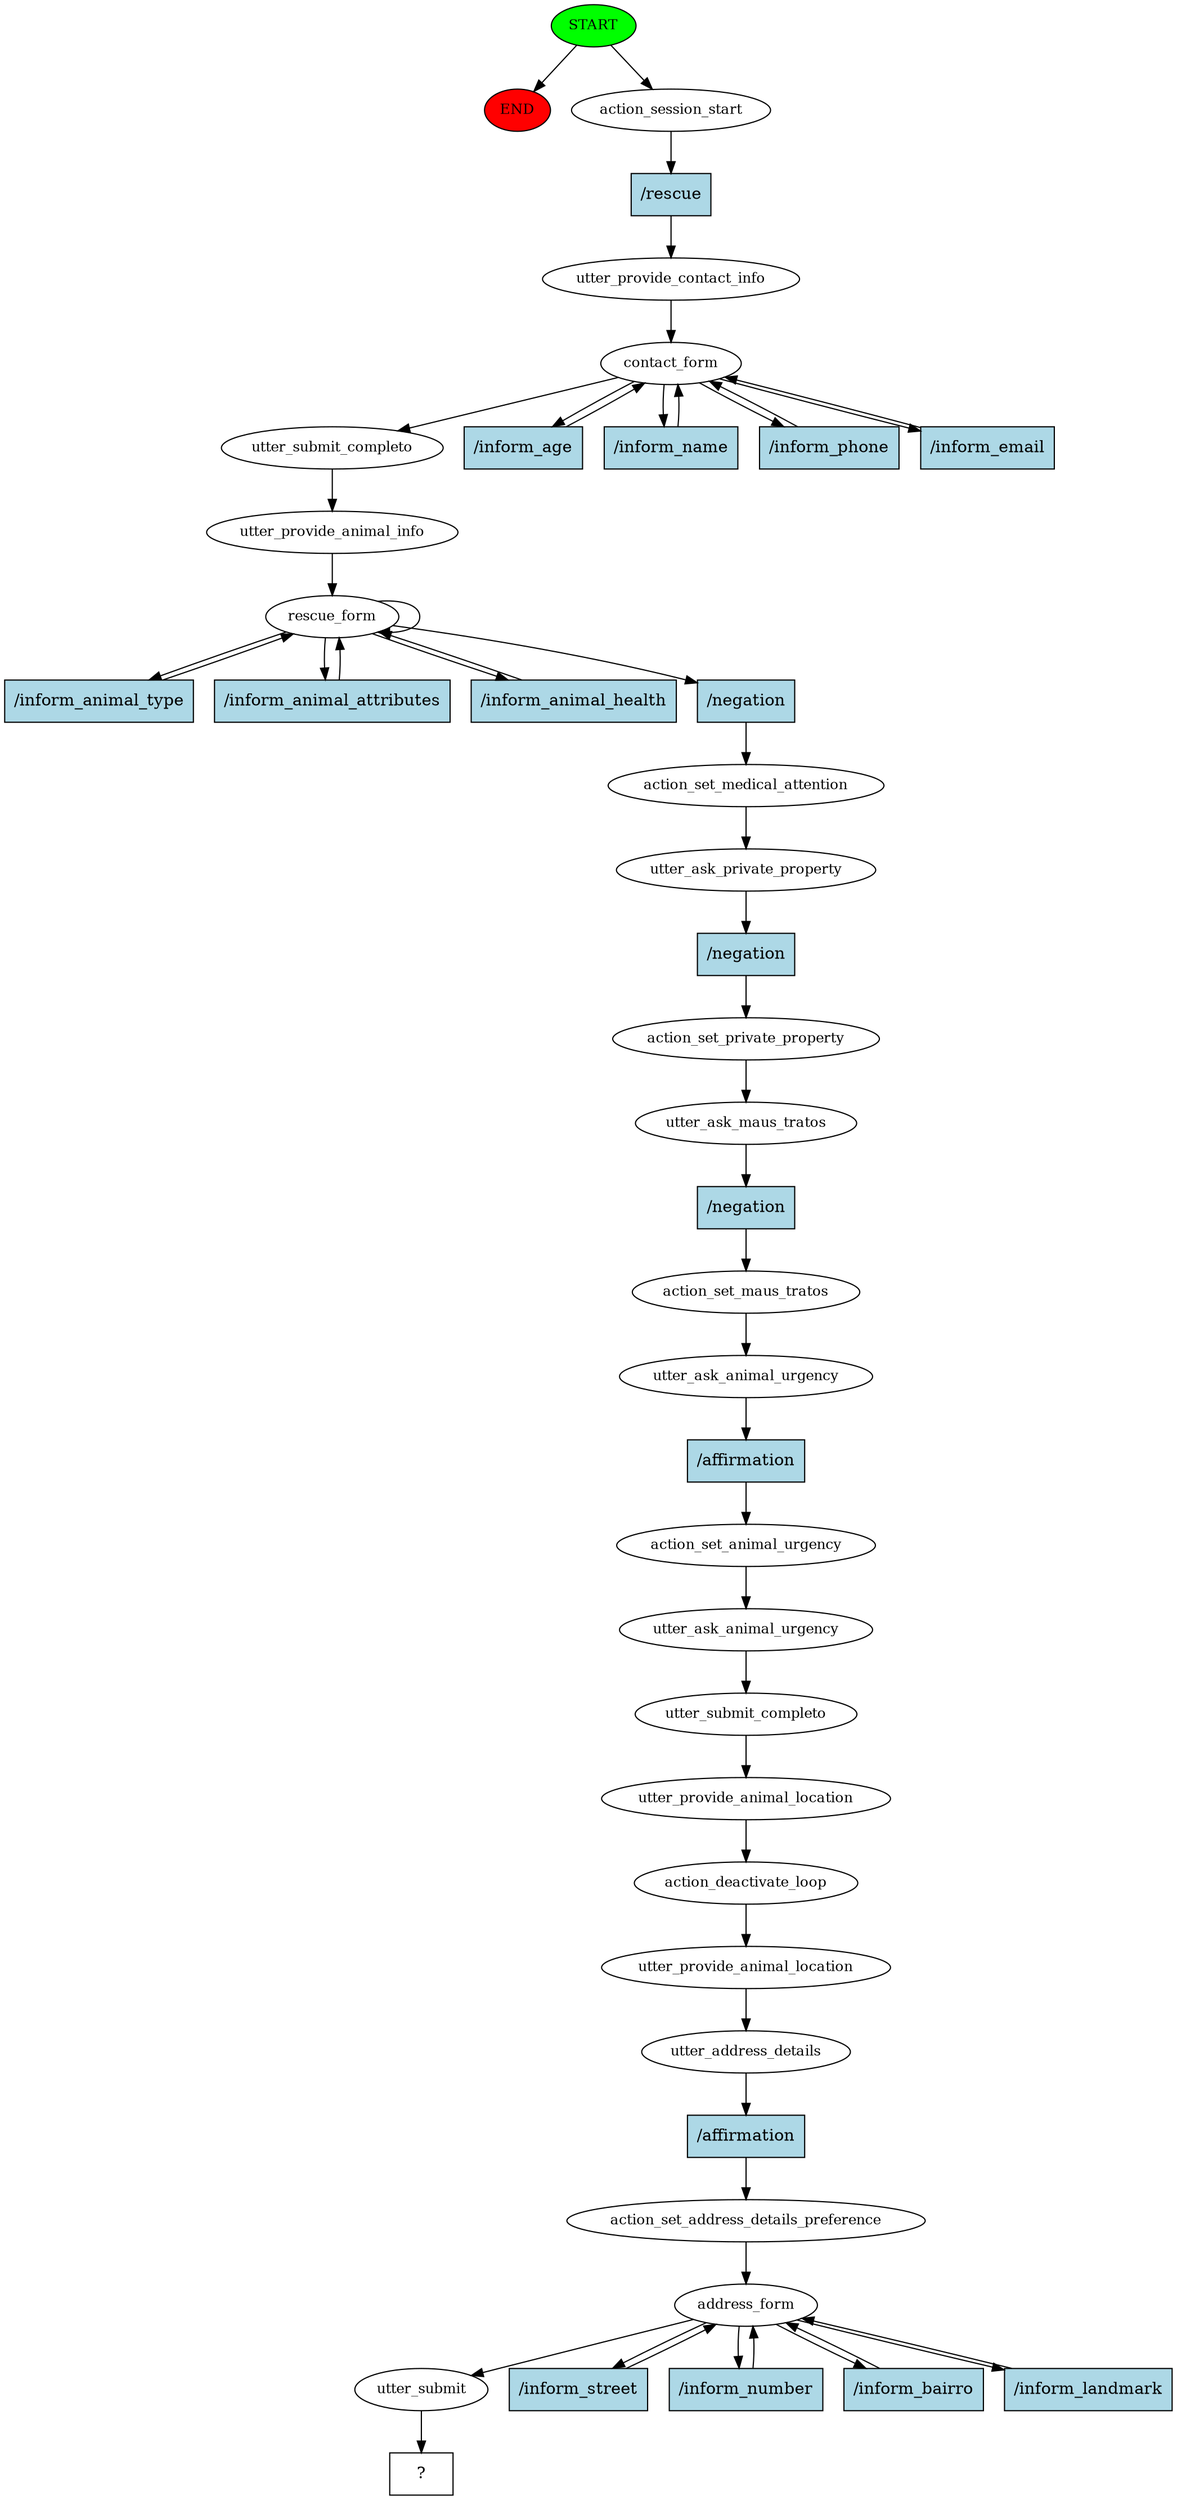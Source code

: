 digraph  {
0 [class="start active", fillcolor=green, fontsize=12, label=START, style=filled];
"-1" [class=end, fillcolor=red, fontsize=12, label=END, style=filled];
1 [class=active, fontsize=12, label=action_session_start];
2 [class=active, fontsize=12, label=utter_provide_contact_info];
3 [class=active, fontsize=12, label=contact_form];
8 [class=active, fontsize=12, label=utter_submit_completo];
9 [class=active, fontsize=12, label=utter_provide_animal_info];
10 [class=active, fontsize=12, label=rescue_form];
18 [class=active, fontsize=12, label=action_set_medical_attention];
19 [class=active, fontsize=12, label=utter_ask_private_property];
20 [class=active, fontsize=12, label=action_set_private_property];
21 [class=active, fontsize=12, label=utter_ask_maus_tratos];
22 [class=active, fontsize=12, label=action_set_maus_tratos];
23 [class=active, fontsize=12, label=utter_ask_animal_urgency];
24 [class=active, fontsize=12, label=action_set_animal_urgency];
25 [class=active, fontsize=12, label=utter_ask_animal_urgency];
26 [class=active, fontsize=12, label=utter_submit_completo];
27 [class=active, fontsize=12, label=utter_provide_animal_location];
28 [class=active, fontsize=12, label=action_deactivate_loop];
29 [class=active, fontsize=12, label=utter_provide_animal_location];
30 [class=active, fontsize=12, label=utter_address_details];
31 [class=active, fontsize=12, label=action_set_address_details_preference];
32 [class=active, fontsize=12, label=address_form];
37 [class=active, fontsize=12, label=utter_submit];
38 [class="intent dashed active", label="  ?  ", shape=rect];
39 [class="intent active", fillcolor=lightblue, label="/rescue", shape=rect, style=filled];
40 [class="intent active", fillcolor=lightblue, label="/inform_age", shape=rect, style=filled];
41 [class="intent active", fillcolor=lightblue, label="/inform_name", shape=rect, style=filled];
42 [class="intent active", fillcolor=lightblue, label="/inform_phone", shape=rect, style=filled];
43 [class="intent active", fillcolor=lightblue, label="/inform_email", shape=rect, style=filled];
44 [class="intent active", fillcolor=lightblue, label="/inform_animal_type", shape=rect, style=filled];
45 [class="intent active", fillcolor=lightblue, label="/inform_animal_attributes", shape=rect, style=filled];
46 [class="intent active", fillcolor=lightblue, label="/inform_animal_health", shape=rect, style=filled];
47 [class="intent active", fillcolor=lightblue, label="/negation", shape=rect, style=filled];
48 [class="intent active", fillcolor=lightblue, label="/negation", shape=rect, style=filled];
49 [class="intent active", fillcolor=lightblue, label="/negation", shape=rect, style=filled];
50 [class="intent active", fillcolor=lightblue, label="/affirmation", shape=rect, style=filled];
51 [class="intent active", fillcolor=lightblue, label="/affirmation", shape=rect, style=filled];
52 [class="intent active", fillcolor=lightblue, label="/inform_street", shape=rect, style=filled];
53 [class="intent active", fillcolor=lightblue, label="/inform_number", shape=rect, style=filled];
54 [class="intent active", fillcolor=lightblue, label="/inform_bairro", shape=rect, style=filled];
55 [class="intent active", fillcolor=lightblue, label="/inform_landmark", shape=rect, style=filled];
0 -> "-1"  [class="", key=NONE, label=""];
0 -> 1  [class=active, key=NONE, label=""];
1 -> 39  [class=active, key=0];
2 -> 3  [class=active, key=NONE, label=""];
3 -> 8  [class=active, key=NONE, label=""];
3 -> 40  [class=active, key=0];
3 -> 41  [class=active, key=0];
3 -> 42  [class=active, key=0];
3 -> 43  [class=active, key=0];
8 -> 9  [class=active, key=NONE, label=""];
9 -> 10  [class=active, key=NONE, label=""];
10 -> 10  [class=active, key=NONE, label=""];
10 -> 44  [class=active, key=0];
10 -> 45  [class=active, key=0];
10 -> 46  [class=active, key=0];
10 -> 47  [class=active, key=0];
18 -> 19  [class=active, key=NONE, label=""];
19 -> 48  [class=active, key=0];
20 -> 21  [class=active, key=NONE, label=""];
21 -> 49  [class=active, key=0];
22 -> 23  [class=active, key=NONE, label=""];
23 -> 50  [class=active, key=0];
24 -> 25  [class=active, key=NONE, label=""];
25 -> 26  [class=active, key=NONE, label=""];
26 -> 27  [class=active, key=NONE, label=""];
27 -> 28  [class=active, key=NONE, label=""];
28 -> 29  [class=active, key=NONE, label=""];
29 -> 30  [class=active, key=NONE, label=""];
30 -> 51  [class=active, key=0];
31 -> 32  [class=active, key=NONE, label=""];
32 -> 37  [class=active, key=NONE, label=""];
32 -> 52  [class=active, key=0];
32 -> 53  [class=active, key=0];
32 -> 54  [class=active, key=0];
32 -> 55  [class=active, key=0];
37 -> 38  [class=active, key=NONE, label=""];
39 -> 2  [class=active, key=0];
40 -> 3  [class=active, key=0];
41 -> 3  [class=active, key=0];
42 -> 3  [class=active, key=0];
43 -> 3  [class=active, key=0];
44 -> 10  [class=active, key=0];
45 -> 10  [class=active, key=0];
46 -> 10  [class=active, key=0];
47 -> 18  [class=active, key=0];
48 -> 20  [class=active, key=0];
49 -> 22  [class=active, key=0];
50 -> 24  [class=active, key=0];
51 -> 31  [class=active, key=0];
52 -> 32  [class=active, key=0];
53 -> 32  [class=active, key=0];
54 -> 32  [class=active, key=0];
55 -> 32  [class=active, key=0];
}
